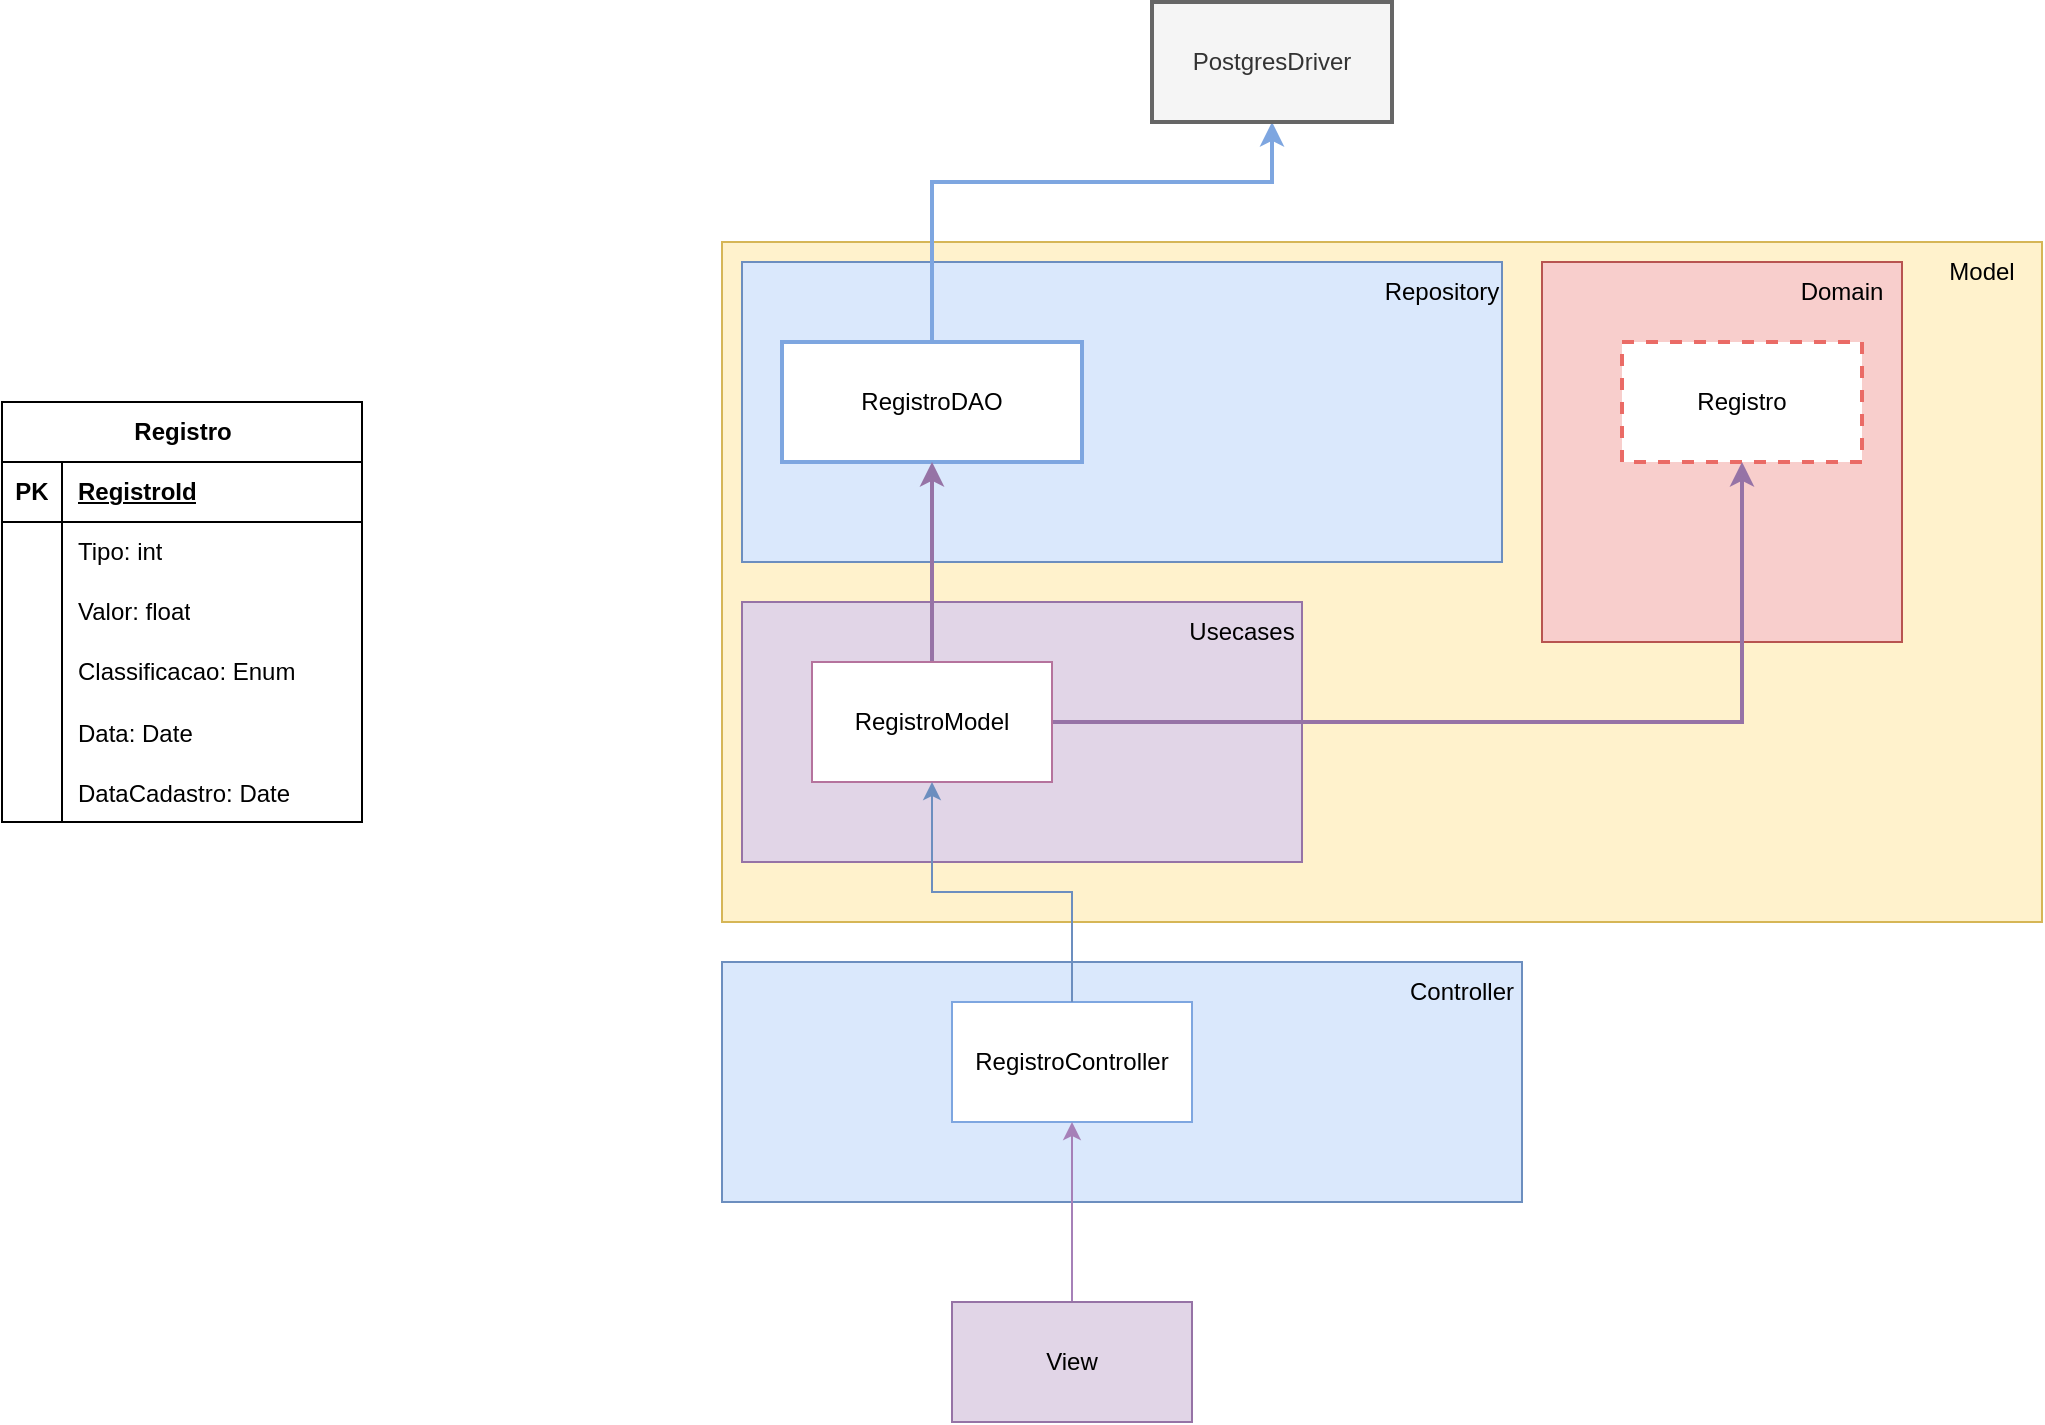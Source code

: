 <mxfile version="24.8.0">
  <diagram name="Page-1" id="Mj6lzmNs4eIf5IuF4uNA">
    <mxGraphModel dx="2280" dy="1872" grid="1" gridSize="10" guides="1" tooltips="1" connect="1" arrows="1" fold="1" page="1" pageScale="1" pageWidth="850" pageHeight="1100" math="0" shadow="0">
      <root>
        <mxCell id="0" />
        <mxCell id="1" parent="0" />
        <mxCell id="8dTqEl9wyZg5WzftWE0f-33" value="Registro" style="shape=table;startSize=30;container=1;collapsible=1;childLayout=tableLayout;fixedRows=1;rowLines=0;fontStyle=1;align=center;resizeLast=1;html=1;" parent="1" vertex="1">
          <mxGeometry x="-510" y="-310" width="180" height="210" as="geometry" />
        </mxCell>
        <mxCell id="8dTqEl9wyZg5WzftWE0f-34" value="" style="shape=tableRow;horizontal=0;startSize=0;swimlaneHead=0;swimlaneBody=0;fillColor=none;collapsible=0;dropTarget=0;points=[[0,0.5],[1,0.5]];portConstraint=eastwest;top=0;left=0;right=0;bottom=1;" parent="8dTqEl9wyZg5WzftWE0f-33" vertex="1">
          <mxGeometry y="30" width="180" height="30" as="geometry" />
        </mxCell>
        <mxCell id="8dTqEl9wyZg5WzftWE0f-35" value="PK" style="shape=partialRectangle;connectable=0;fillColor=none;top=0;left=0;bottom=0;right=0;fontStyle=1;overflow=hidden;whiteSpace=wrap;html=1;" parent="8dTqEl9wyZg5WzftWE0f-34" vertex="1">
          <mxGeometry width="30" height="30" as="geometry">
            <mxRectangle width="30" height="30" as="alternateBounds" />
          </mxGeometry>
        </mxCell>
        <mxCell id="8dTqEl9wyZg5WzftWE0f-36" value="RegistroId" style="shape=partialRectangle;connectable=0;fillColor=none;top=0;left=0;bottom=0;right=0;align=left;spacingLeft=6;fontStyle=5;overflow=hidden;whiteSpace=wrap;html=1;" parent="8dTqEl9wyZg5WzftWE0f-34" vertex="1">
          <mxGeometry x="30" width="150" height="30" as="geometry">
            <mxRectangle width="150" height="30" as="alternateBounds" />
          </mxGeometry>
        </mxCell>
        <mxCell id="8dTqEl9wyZg5WzftWE0f-37" value="" style="shape=tableRow;horizontal=0;startSize=0;swimlaneHead=0;swimlaneBody=0;fillColor=none;collapsible=0;dropTarget=0;points=[[0,0.5],[1,0.5]];portConstraint=eastwest;top=0;left=0;right=0;bottom=0;" parent="8dTqEl9wyZg5WzftWE0f-33" vertex="1">
          <mxGeometry y="60" width="180" height="30" as="geometry" />
        </mxCell>
        <mxCell id="8dTqEl9wyZg5WzftWE0f-38" value="" style="shape=partialRectangle;connectable=0;fillColor=none;top=0;left=0;bottom=0;right=0;editable=1;overflow=hidden;whiteSpace=wrap;html=1;" parent="8dTqEl9wyZg5WzftWE0f-37" vertex="1">
          <mxGeometry width="30" height="30" as="geometry">
            <mxRectangle width="30" height="30" as="alternateBounds" />
          </mxGeometry>
        </mxCell>
        <mxCell id="8dTqEl9wyZg5WzftWE0f-39" value="Tipo: int" style="shape=partialRectangle;connectable=0;fillColor=none;top=0;left=0;bottom=0;right=0;align=left;spacingLeft=6;overflow=hidden;whiteSpace=wrap;html=1;" parent="8dTqEl9wyZg5WzftWE0f-37" vertex="1">
          <mxGeometry x="30" width="150" height="30" as="geometry">
            <mxRectangle width="150" height="30" as="alternateBounds" />
          </mxGeometry>
        </mxCell>
        <mxCell id="8dTqEl9wyZg5WzftWE0f-40" value="" style="shape=tableRow;horizontal=0;startSize=0;swimlaneHead=0;swimlaneBody=0;fillColor=none;collapsible=0;dropTarget=0;points=[[0,0.5],[1,0.5]];portConstraint=eastwest;top=0;left=0;right=0;bottom=0;" parent="8dTqEl9wyZg5WzftWE0f-33" vertex="1">
          <mxGeometry y="90" width="180" height="30" as="geometry" />
        </mxCell>
        <mxCell id="8dTqEl9wyZg5WzftWE0f-41" value="" style="shape=partialRectangle;connectable=0;fillColor=none;top=0;left=0;bottom=0;right=0;editable=1;overflow=hidden;whiteSpace=wrap;html=1;" parent="8dTqEl9wyZg5WzftWE0f-40" vertex="1">
          <mxGeometry width="30" height="30" as="geometry">
            <mxRectangle width="30" height="30" as="alternateBounds" />
          </mxGeometry>
        </mxCell>
        <mxCell id="8dTqEl9wyZg5WzftWE0f-42" value="Valor: float" style="shape=partialRectangle;connectable=0;fillColor=none;top=0;left=0;bottom=0;right=0;align=left;spacingLeft=6;overflow=hidden;whiteSpace=wrap;html=1;" parent="8dTqEl9wyZg5WzftWE0f-40" vertex="1">
          <mxGeometry x="30" width="150" height="30" as="geometry">
            <mxRectangle width="150" height="30" as="alternateBounds" />
          </mxGeometry>
        </mxCell>
        <mxCell id="8dTqEl9wyZg5WzftWE0f-43" value="" style="shape=tableRow;horizontal=0;startSize=0;swimlaneHead=0;swimlaneBody=0;fillColor=none;collapsible=0;dropTarget=0;points=[[0,0.5],[1,0.5]];portConstraint=eastwest;top=0;left=0;right=0;bottom=0;" parent="8dTqEl9wyZg5WzftWE0f-33" vertex="1">
          <mxGeometry y="120" width="180" height="30" as="geometry" />
        </mxCell>
        <mxCell id="8dTqEl9wyZg5WzftWE0f-44" value="" style="shape=partialRectangle;connectable=0;fillColor=none;top=0;left=0;bottom=0;right=0;editable=1;overflow=hidden;whiteSpace=wrap;html=1;" parent="8dTqEl9wyZg5WzftWE0f-43" vertex="1">
          <mxGeometry width="30" height="30" as="geometry">
            <mxRectangle width="30" height="30" as="alternateBounds" />
          </mxGeometry>
        </mxCell>
        <mxCell id="8dTqEl9wyZg5WzftWE0f-45" value="Classificacao: Enum" style="shape=partialRectangle;connectable=0;fillColor=none;top=0;left=0;bottom=0;right=0;align=left;spacingLeft=6;overflow=hidden;whiteSpace=wrap;html=1;" parent="8dTqEl9wyZg5WzftWE0f-43" vertex="1">
          <mxGeometry x="30" width="150" height="30" as="geometry">
            <mxRectangle width="150" height="30" as="alternateBounds" />
          </mxGeometry>
        </mxCell>
        <mxCell id="8dTqEl9wyZg5WzftWE0f-47" value="" style="shape=tableRow;horizontal=0;startSize=0;swimlaneHead=0;swimlaneBody=0;fillColor=none;collapsible=0;dropTarget=0;points=[[0,0.5],[1,0.5]];portConstraint=eastwest;top=0;left=0;right=0;bottom=0;" parent="8dTqEl9wyZg5WzftWE0f-33" vertex="1">
          <mxGeometry y="150" width="180" height="30" as="geometry" />
        </mxCell>
        <mxCell id="8dTqEl9wyZg5WzftWE0f-48" value="" style="shape=partialRectangle;connectable=0;fillColor=none;top=0;left=0;bottom=0;right=0;editable=1;overflow=hidden;" parent="8dTqEl9wyZg5WzftWE0f-47" vertex="1">
          <mxGeometry width="30" height="30" as="geometry">
            <mxRectangle width="30" height="30" as="alternateBounds" />
          </mxGeometry>
        </mxCell>
        <mxCell id="8dTqEl9wyZg5WzftWE0f-49" value="Data: Date" style="shape=partialRectangle;connectable=0;fillColor=none;top=0;left=0;bottom=0;right=0;align=left;spacingLeft=6;overflow=hidden;" parent="8dTqEl9wyZg5WzftWE0f-47" vertex="1">
          <mxGeometry x="30" width="150" height="30" as="geometry">
            <mxRectangle width="150" height="30" as="alternateBounds" />
          </mxGeometry>
        </mxCell>
        <mxCell id="8dTqEl9wyZg5WzftWE0f-51" value="" style="shape=tableRow;horizontal=0;startSize=0;swimlaneHead=0;swimlaneBody=0;fillColor=none;collapsible=0;dropTarget=0;points=[[0,0.5],[1,0.5]];portConstraint=eastwest;top=0;left=0;right=0;bottom=0;" parent="8dTqEl9wyZg5WzftWE0f-33" vertex="1">
          <mxGeometry y="180" width="180" height="30" as="geometry" />
        </mxCell>
        <mxCell id="8dTqEl9wyZg5WzftWE0f-52" value="" style="shape=partialRectangle;connectable=0;fillColor=none;top=0;left=0;bottom=0;right=0;editable=1;overflow=hidden;" parent="8dTqEl9wyZg5WzftWE0f-51" vertex="1">
          <mxGeometry width="30" height="30" as="geometry">
            <mxRectangle width="30" height="30" as="alternateBounds" />
          </mxGeometry>
        </mxCell>
        <mxCell id="8dTqEl9wyZg5WzftWE0f-53" value="DataCadastro: Date" style="shape=partialRectangle;connectable=0;fillColor=none;top=0;left=0;bottom=0;right=0;align=left;spacingLeft=6;overflow=hidden;" parent="8dTqEl9wyZg5WzftWE0f-51" vertex="1">
          <mxGeometry x="30" width="150" height="30" as="geometry">
            <mxRectangle width="150" height="30" as="alternateBounds" />
          </mxGeometry>
        </mxCell>
        <mxCell id="8dTqEl9wyZg5WzftWE0f-63" value="" style="rounded=0;whiteSpace=wrap;html=1;fillColor=#fff2cc;strokeColor=#d6b656;" parent="1" vertex="1">
          <mxGeometry x="-150" y="-390" width="660" height="340" as="geometry" />
        </mxCell>
        <mxCell id="8dTqEl9wyZg5WzftWE0f-64" value="Model" style="text;html=1;align=center;verticalAlign=middle;whiteSpace=wrap;rounded=0;" parent="1" vertex="1">
          <mxGeometry x="450" y="-390" width="60" height="30" as="geometry" />
        </mxCell>
        <mxCell id="8dTqEl9wyZg5WzftWE0f-60" value="" style="rounded=0;whiteSpace=wrap;html=1;fillColor=#f8cecc;strokeColor=#b85450;" parent="1" vertex="1">
          <mxGeometry x="260" y="-380" width="180" height="190" as="geometry" />
        </mxCell>
        <mxCell id="8dTqEl9wyZg5WzftWE0f-3" value="Registro" style="rounded=0;whiteSpace=wrap;html=1;dashed=1;strokeColor=#EA6B66;strokeWidth=2;" parent="1" vertex="1">
          <mxGeometry x="300" y="-340" width="120" height="60" as="geometry" />
        </mxCell>
        <mxCell id="8dTqEl9wyZg5WzftWE0f-62" value="Domain" style="text;html=1;align=center;verticalAlign=middle;whiteSpace=wrap;rounded=0;" parent="1" vertex="1">
          <mxGeometry x="380" y="-380" width="60" height="30" as="geometry" />
        </mxCell>
        <mxCell id="8dTqEl9wyZg5WzftWE0f-65" value="" style="rounded=0;whiteSpace=wrap;html=1;fillColor=#dae8fc;strokeColor=#6c8ebf;" parent="1" vertex="1">
          <mxGeometry x="-140" y="-380" width="380" height="150" as="geometry" />
        </mxCell>
        <mxCell id="8dTqEl9wyZg5WzftWE0f-66" value="Repository" style="text;html=1;align=center;verticalAlign=middle;whiteSpace=wrap;rounded=0;" parent="1" vertex="1">
          <mxGeometry x="180" y="-380" width="60" height="30" as="geometry" />
        </mxCell>
        <mxCell id="8dTqEl9wyZg5WzftWE0f-88" style="edgeStyle=orthogonalEdgeStyle;rounded=0;orthogonalLoop=1;jettySize=auto;html=1;entryX=0.5;entryY=1;entryDx=0;entryDy=0;strokeWidth=2;strokeColor=#7EA6E0;" parent="1" source="8dTqEl9wyZg5WzftWE0f-59" target="8dTqEl9wyZg5WzftWE0f-86" edge="1">
          <mxGeometry relative="1" as="geometry">
            <Array as="points">
              <mxPoint x="-45" y="-420" />
              <mxPoint x="125" y="-420" />
            </Array>
          </mxGeometry>
        </mxCell>
        <mxCell id="8dTqEl9wyZg5WzftWE0f-59" value="RegistroDAO" style="rounded=0;whiteSpace=wrap;html=1;strokeWidth=2;strokeColor=#7EA6E0;" parent="1" vertex="1">
          <mxGeometry x="-120" y="-340" width="150" height="60" as="geometry" />
        </mxCell>
        <mxCell id="8dTqEl9wyZg5WzftWE0f-72" value="" style="rounded=0;whiteSpace=wrap;html=1;fillColor=#dae8fc;strokeColor=#6c8ebf;" parent="1" vertex="1">
          <mxGeometry x="-150" y="-30" width="400" height="120" as="geometry" />
        </mxCell>
        <mxCell id="8dTqEl9wyZg5WzftWE0f-81" value="Controller" style="text;html=1;align=center;verticalAlign=middle;whiteSpace=wrap;rounded=0;" parent="1" vertex="1">
          <mxGeometry x="190" y="-30" width="60" height="30" as="geometry" />
        </mxCell>
        <mxCell id="8dTqEl9wyZg5WzftWE0f-86" value="PostgresDriver" style="rounded=0;whiteSpace=wrap;html=1;fillColor=#f5f5f5;fontColor=#333333;strokeColor=#666666;strokeWidth=2;" parent="1" vertex="1">
          <mxGeometry x="65" y="-510" width="120" height="60" as="geometry" />
        </mxCell>
        <mxCell id="8dTqEl9wyZg5WzftWE0f-91" value="RegistroController" style="rounded=0;whiteSpace=wrap;html=1;strokeColor=#7EA6E0;" parent="1" vertex="1">
          <mxGeometry x="-35" y="-10" width="120" height="60" as="geometry" />
        </mxCell>
        <mxCell id="8dTqEl9wyZg5WzftWE0f-95" style="edgeStyle=orthogonalEdgeStyle;rounded=0;orthogonalLoop=1;jettySize=auto;html=1;entryX=0.5;entryY=1;entryDx=0;entryDy=0;strokeColor=#A680B8;" parent="1" source="8dTqEl9wyZg5WzftWE0f-94" target="8dTqEl9wyZg5WzftWE0f-91" edge="1">
          <mxGeometry relative="1" as="geometry" />
        </mxCell>
        <mxCell id="8dTqEl9wyZg5WzftWE0f-94" value="View" style="rounded=0;whiteSpace=wrap;html=1;fillColor=#e1d5e7;strokeColor=#9673a6;" parent="1" vertex="1">
          <mxGeometry x="-35" y="140" width="120" height="60" as="geometry" />
        </mxCell>
        <mxCell id="8dTqEl9wyZg5WzftWE0f-96" value="" style="rounded=0;whiteSpace=wrap;html=1;strokeColor=#9673a6;fillColor=#e1d5e7;" parent="1" vertex="1">
          <mxGeometry x="-140" y="-210" width="280" height="130" as="geometry" />
        </mxCell>
        <mxCell id="8dTqEl9wyZg5WzftWE0f-97" value="Usecases" style="text;html=1;align=center;verticalAlign=middle;whiteSpace=wrap;rounded=0;" parent="1" vertex="1">
          <mxGeometry x="80" y="-210" width="60" height="30" as="geometry" />
        </mxCell>
        <mxCell id="8dTqEl9wyZg5WzftWE0f-99" style="edgeStyle=orthogonalEdgeStyle;rounded=0;orthogonalLoop=1;jettySize=auto;html=1;entryX=0.5;entryY=1;entryDx=0;entryDy=0;fillColor=#e1d5e7;strokeColor=#9673a6;strokeWidth=2;" parent="1" source="8dTqEl9wyZg5WzftWE0f-98" target="8dTqEl9wyZg5WzftWE0f-59" edge="1">
          <mxGeometry relative="1" as="geometry" />
        </mxCell>
        <mxCell id="8dTqEl9wyZg5WzftWE0f-100" style="edgeStyle=orthogonalEdgeStyle;rounded=0;orthogonalLoop=1;jettySize=auto;html=1;entryX=0.5;entryY=1;entryDx=0;entryDy=0;fillColor=#e1d5e7;strokeColor=#9673a6;strokeWidth=2;" parent="1" source="8dTqEl9wyZg5WzftWE0f-98" target="8dTqEl9wyZg5WzftWE0f-3" edge="1">
          <mxGeometry relative="1" as="geometry">
            <Array as="points">
              <mxPoint x="360" y="-150" />
            </Array>
          </mxGeometry>
        </mxCell>
        <mxCell id="8dTqEl9wyZg5WzftWE0f-98" value="RegistroModel" style="rounded=0;whiteSpace=wrap;html=1;strokeColor=#B5739D;" parent="1" vertex="1">
          <mxGeometry x="-105" y="-180" width="120" height="60" as="geometry" />
        </mxCell>
        <mxCell id="8dTqEl9wyZg5WzftWE0f-101" style="edgeStyle=orthogonalEdgeStyle;rounded=0;orthogonalLoop=1;jettySize=auto;html=1;entryX=0.5;entryY=1;entryDx=0;entryDy=0;fillColor=#dae8fc;strokeColor=#6c8ebf;" parent="1" source="8dTqEl9wyZg5WzftWE0f-91" target="8dTqEl9wyZg5WzftWE0f-98" edge="1">
          <mxGeometry relative="1" as="geometry" />
        </mxCell>
      </root>
    </mxGraphModel>
  </diagram>
</mxfile>
